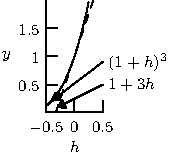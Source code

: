 import graph;
import math;
defaultpen(fontsize(8pt));
// size(3cm,0);
unitsize(1cm);

real f(real x) { return (1+x)**3; }
real g(real x) { return (1+3*x); }

bool3 boundf(real x) { real y=f(x); return 0 <= y && y <= 2; }
bool3 boundg(real x) { real y=g(x); return 0 <= y && y <= 2; }

real X=0.5;
draw(graph(f,cond=boundf,-X,X,operator ..));
draw(graph(g,cond=boundg,-X,X,operator ..),dashed);
pair lf=(X,0.9); draw(lf..(-0.4,f(-0.4)),ArcArrow); label("$(1+h)^3$",lf,E);
pair lg=(X,0.5); draw(lg..(-0.3,g(-0.3)),ArcArrow); label("$1+3h$",lg,E);


xaxis("$h$",Bottom,LeftTicks(Label(fontsize(8pt)),new real[]{-X,0,X}));
yaxis("$y$",Left,RightTicks(Label(fontsize(8pt)),new real[]{1-2*X,1-X,1,1+X,1+2*X,1+3*X}));
//xaxis("$h$",xmin=-X,xmax=X,Bottom,
//      LeftTicks(Label(fontsize(8pt)),new real[]{-X,0,X}));
//yaxis("$y$",ymin=0,ymax=2,Left,
//      RightTicks(Label(fontsize(8pt)),new real[]{1-2*X,1-X,1,1+X,1+2*X}));

//xlimits(-1.1,2);
//ylimits(-2.2,2.0);
//crop();
